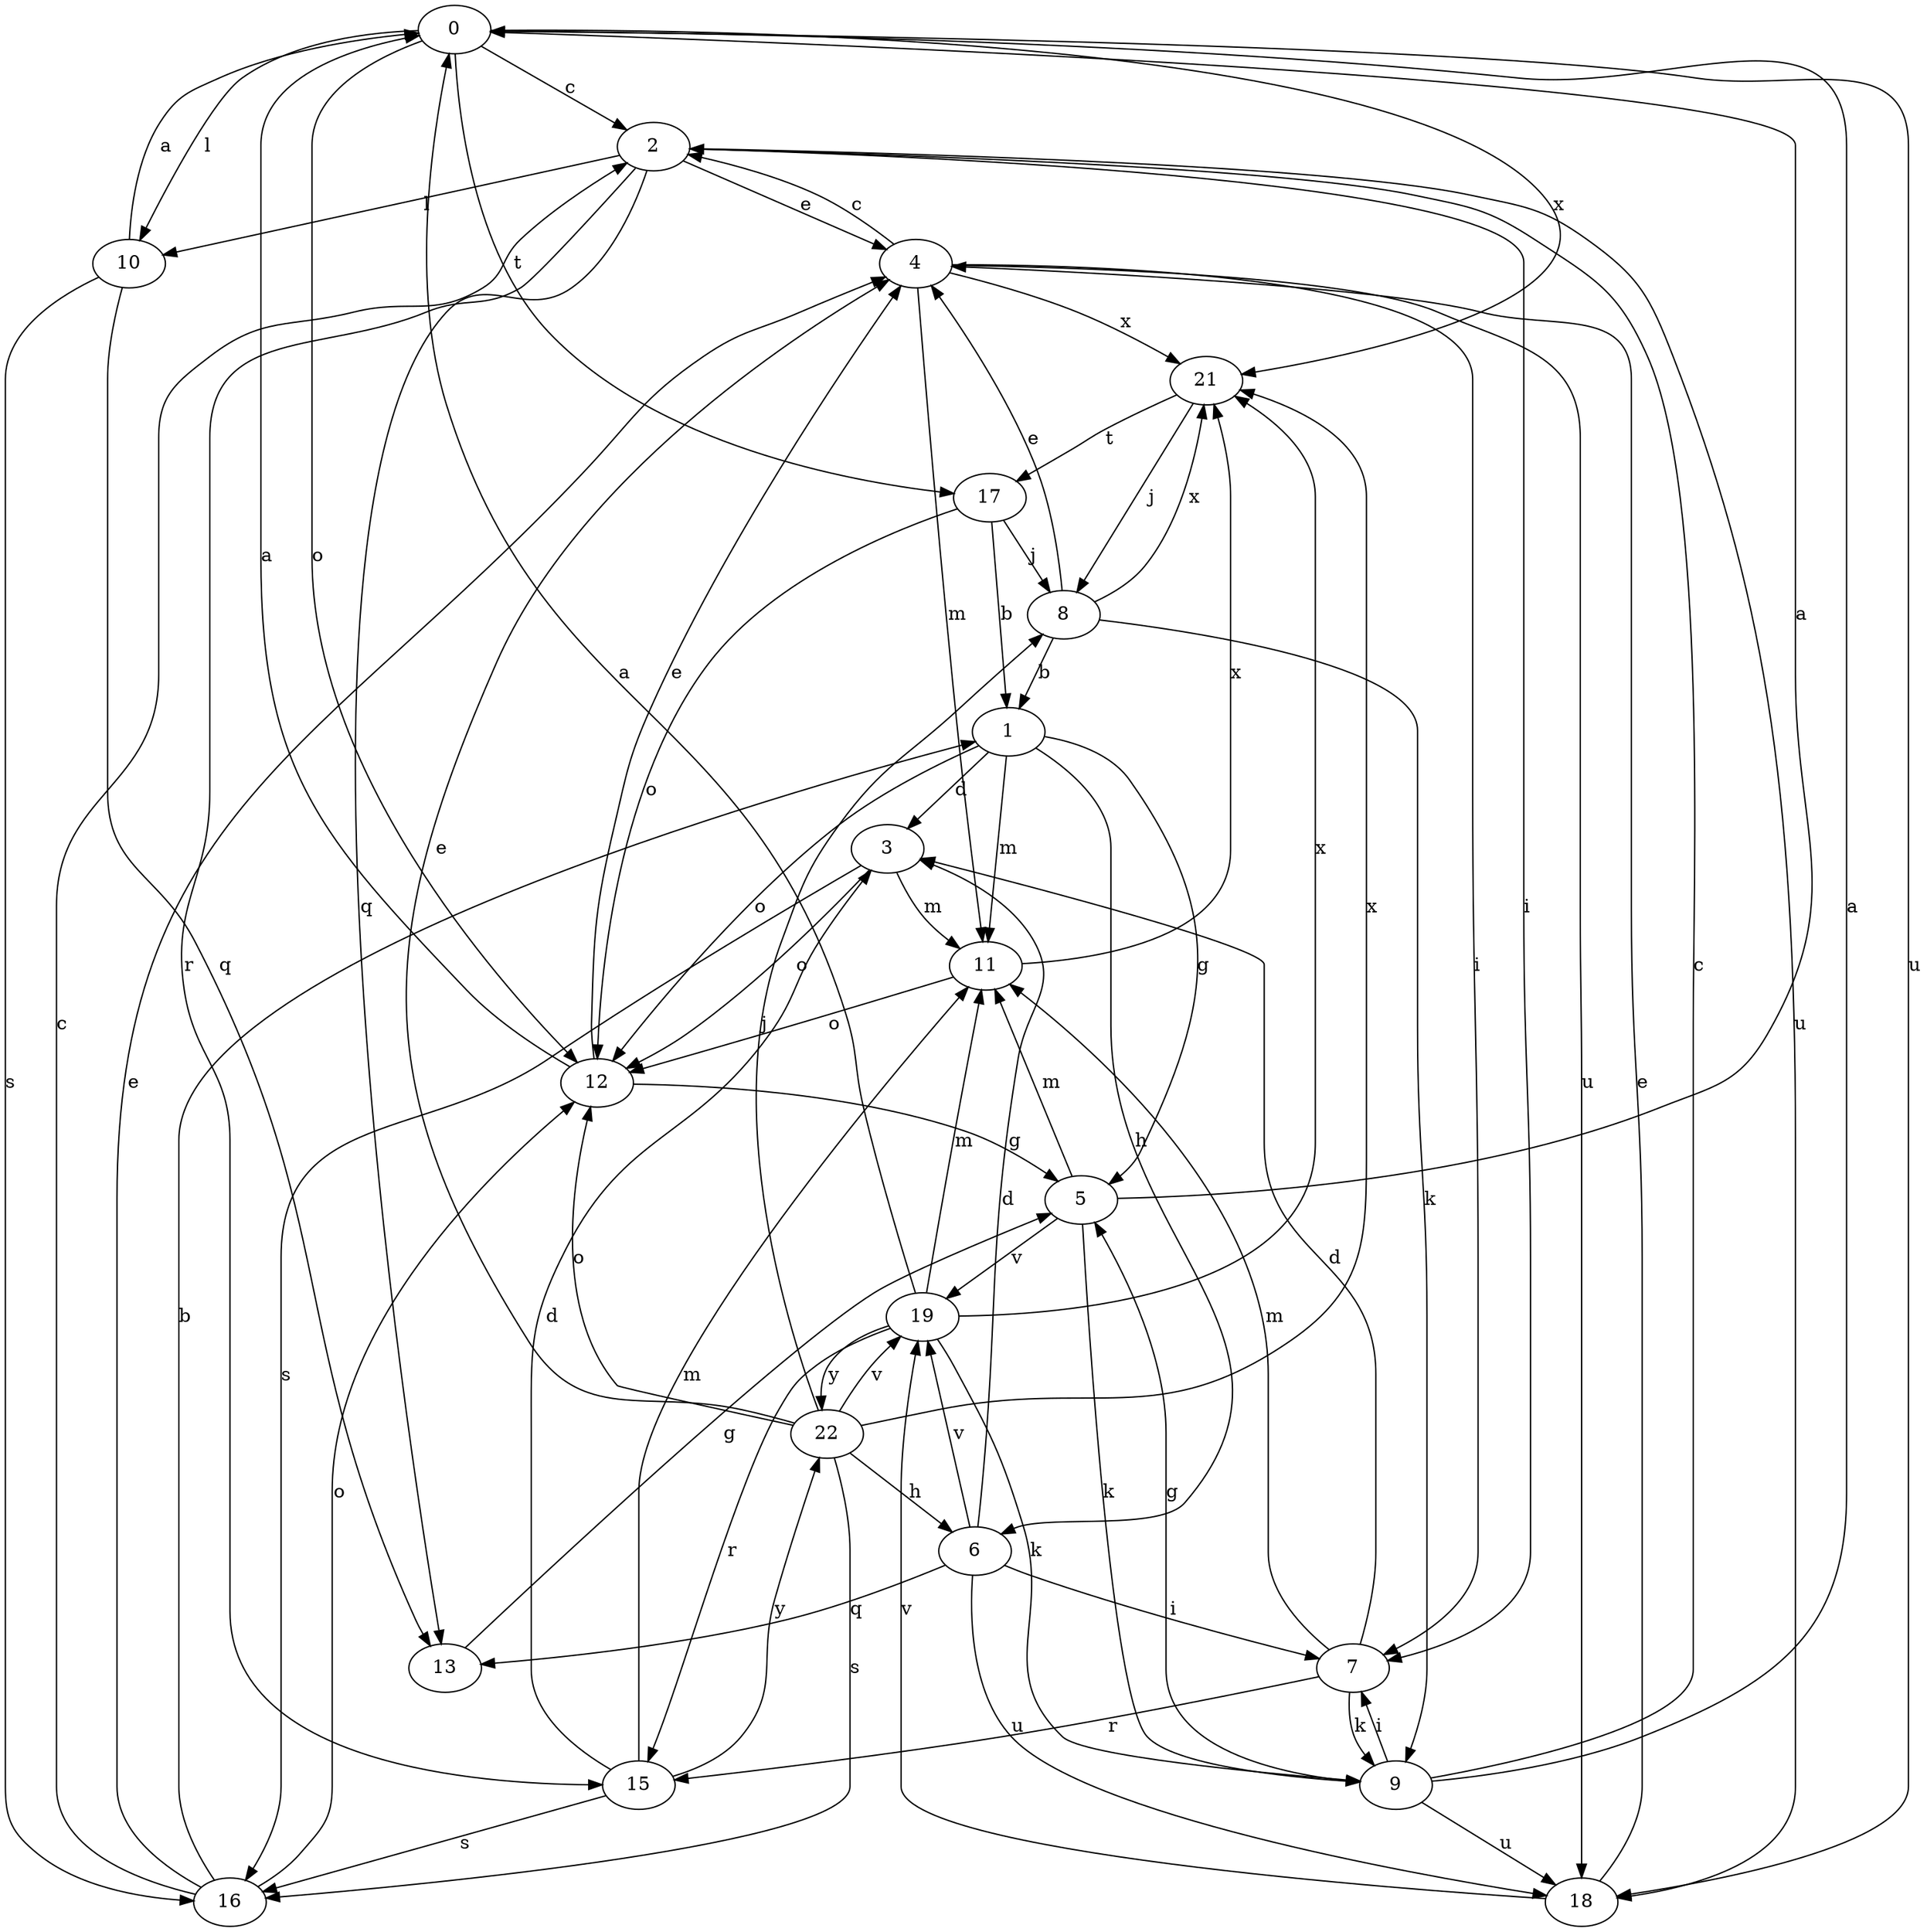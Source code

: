 strict digraph  {
0;
1;
2;
3;
4;
5;
6;
7;
8;
9;
10;
11;
12;
13;
15;
16;
17;
18;
19;
21;
22;
0 -> 2  [label=c];
0 -> 10  [label=l];
0 -> 12  [label=o];
0 -> 17  [label=t];
0 -> 18  [label=u];
0 -> 21  [label=x];
1 -> 3  [label=d];
1 -> 5  [label=g];
1 -> 6  [label=h];
1 -> 11  [label=m];
1 -> 12  [label=o];
2 -> 4  [label=e];
2 -> 7  [label=i];
2 -> 10  [label=l];
2 -> 13  [label=q];
2 -> 15  [label=r];
2 -> 18  [label=u];
3 -> 11  [label=m];
3 -> 12  [label=o];
3 -> 16  [label=s];
4 -> 2  [label=c];
4 -> 7  [label=i];
4 -> 11  [label=m];
4 -> 18  [label=u];
4 -> 21  [label=x];
5 -> 0  [label=a];
5 -> 9  [label=k];
5 -> 11  [label=m];
5 -> 19  [label=v];
6 -> 3  [label=d];
6 -> 7  [label=i];
6 -> 13  [label=q];
6 -> 18  [label=u];
6 -> 19  [label=v];
7 -> 3  [label=d];
7 -> 9  [label=k];
7 -> 11  [label=m];
7 -> 15  [label=r];
8 -> 1  [label=b];
8 -> 4  [label=e];
8 -> 9  [label=k];
8 -> 21  [label=x];
9 -> 0  [label=a];
9 -> 2  [label=c];
9 -> 5  [label=g];
9 -> 7  [label=i];
9 -> 18  [label=u];
10 -> 0  [label=a];
10 -> 13  [label=q];
10 -> 16  [label=s];
11 -> 12  [label=o];
11 -> 21  [label=x];
12 -> 0  [label=a];
12 -> 4  [label=e];
12 -> 5  [label=g];
13 -> 5  [label=g];
15 -> 3  [label=d];
15 -> 11  [label=m];
15 -> 16  [label=s];
15 -> 22  [label=y];
16 -> 1  [label=b];
16 -> 2  [label=c];
16 -> 4  [label=e];
16 -> 12  [label=o];
17 -> 1  [label=b];
17 -> 8  [label=j];
17 -> 12  [label=o];
18 -> 4  [label=e];
18 -> 19  [label=v];
19 -> 0  [label=a];
19 -> 9  [label=k];
19 -> 11  [label=m];
19 -> 15  [label=r];
19 -> 21  [label=x];
19 -> 22  [label=y];
21 -> 8  [label=j];
21 -> 17  [label=t];
22 -> 4  [label=e];
22 -> 6  [label=h];
22 -> 8  [label=j];
22 -> 12  [label=o];
22 -> 16  [label=s];
22 -> 19  [label=v];
22 -> 21  [label=x];
}
